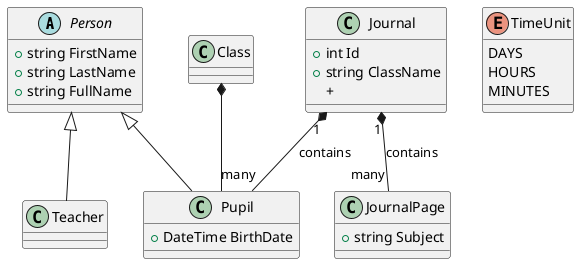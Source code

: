 @startuml

abstract Person{
    + string FirstName
    + string LastName
    + string FullName
}

class Pupil{
    + DateTime BirthDate
}

class Journal{
    + int Id
    + string ClassName
    +
}

class JournalPage{
    + string Subject
}

enum TimeUnit {
    DAYS
    HOURS
    MINUTES
}

Person <|-- Pupil 
Person <|-- Teacher 

Class *-- Pupil
Journal "1" *-- "many" JournalPage : contains

Journal "1" *-- "many" Pupil : contains


@enduml